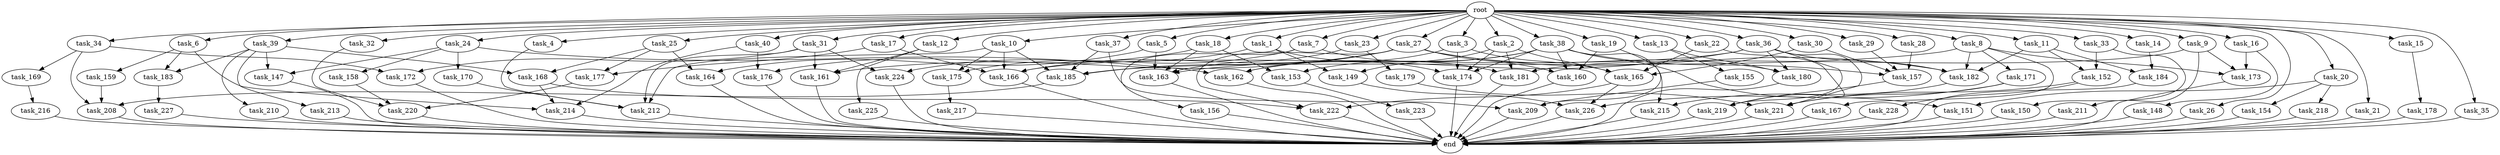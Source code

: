 digraph G {
  task_208 [size="1494648619.008000"];
  task_9 [size="1.024000"];
  task_220 [size="1486058684.416000"];
  task_156 [size="34359738.368000"];
  task_27 [size="1.024000"];
  task_153 [size="730144440.320000"];
  task_4 [size="1.024000"];
  task_2 [size="1.024000"];
  task_13 [size="1.024000"];
  task_147 [size="627065225.216000"];
  task_224 [size="1717986918.400000"];
  task_176 [size="635655159.808000"];
  task_177 [size="446676598.784000"];
  task_228 [size="858993459.200000"];
  task_223 [size="858993459.200000"];
  task_6 [size="1.024000"];
  task_32 [size="1.024000"];
  task_20 [size="1.024000"];
  task_149 [size="1554778161.152000"];
  task_159 [size="549755813.888000"];
  task_164 [size="558345748.480000"];
  task_33 [size="1.024000"];
  task_150 [size="695784701.952000"];
  task_183 [size="1099511627.776000"];
  task_31 [size="1.024000"];
  task_162 [size="1082331758.592000"];
  task_36 [size="1.024000"];
  task_16 [size="1.024000"];
  task_185 [size="1717986918.400000"];
  task_175 [size="584115552.256000"];
  task_40 [size="1.024000"];
  task_158 [size="77309411.328000"];
  task_170 [size="77309411.328000"];
  task_15 [size="1.024000"];
  task_10 [size="1.024000"];
  task_29 [size="1.024000"];
  task_222 [size="377957122.048000"];
  task_209 [size="1305670057.984000"];
  task_155 [size="77309411.328000"];
  task_169 [size="420906795.008000"];
  task_221 [size="2963527434.240000"];
  task_172 [size="1279900254.208000"];
  task_174 [size="2559800508.416000"];
  end [size="0.000000"];
  task_227 [size="34359738.368000"];
  task_184 [size="1168231104.512000"];
  task_7 [size="1.024000"];
  task_14 [size="1.024000"];
  task_180 [size="936302870.528000"];
  task_18 [size="1.024000"];
  task_12 [size="1.024000"];
  task_148 [size="214748364.800000"];
  task_210 [size="549755813.888000"];
  task_182 [size="1717986918.400000"];
  task_173 [size="841813590.016000"];
  task_26 [size="1.024000"];
  task_167 [size="549755813.888000"];
  task_154 [size="214748364.800000"];
  task_25 [size="1.024000"];
  task_21 [size="1.024000"];
  task_37 [size="1.024000"];
  task_23 [size="1.024000"];
  root [size="0.000000"];
  task_5 [size="1.024000"];
  task_11 [size="1.024000"];
  task_219 [size="979252543.488000"];
  task_179 [size="420906795.008000"];
  task_178 [size="137438953.472000"];
  task_161 [size="1589137899.520000"];
  task_30 [size="1.024000"];
  task_3 [size="1.024000"];
  task_166 [size="1717986918.400000"];
  task_212 [size="2576980377.600000"];
  task_213 [size="549755813.888000"];
  task_225 [size="420906795.008000"];
  task_39 [size="1.024000"];
  task_22 [size="1.024000"];
  task_28 [size="1.024000"];
  task_165 [size="2465311227.904000"];
  task_34 [size="1.024000"];
  task_211 [size="77309411.328000"];
  task_226 [size="927712935.936000"];
  task_17 [size="1.024000"];
  task_168 [size="687194767.360000"];
  task_214 [size="798863917.056000"];
  task_215 [size="386547056.640000"];
  task_217 [size="214748364.800000"];
  task_218 [size="214748364.800000"];
  task_157 [size="2138893713.408000"];
  task_1 [size="1.024000"];
  task_160 [size="1477468749.824000"];
  task_216 [size="137438953.472000"];
  task_181 [size="807453851.648000"];
  task_35 [size="1.024000"];
  task_163 [size="1812476198.912000"];
  task_171 [size="549755813.888000"];
  task_151 [size="523986010.112000"];
  task_38 [size="1.024000"];
  task_24 [size="1.024000"];
  task_152 [size="1005022347.264000"];
  task_8 [size="1.024000"];
  task_19 [size="1.024000"];

  task_208 -> end [size="1.000000"];
  task_9 -> task_173 [size="75497472.000000"];
  task_9 -> task_181 [size="75497472.000000"];
  task_9 -> task_211 [size="75497472.000000"];
  task_220 -> end [size="1.000000"];
  task_156 -> end [size="1.000000"];
  task_27 -> task_180 [size="301989888.000000"];
  task_27 -> task_185 [size="301989888.000000"];
  task_27 -> task_182 [size="301989888.000000"];
  task_27 -> task_222 [size="301989888.000000"];
  task_27 -> task_161 [size="301989888.000000"];
  task_27 -> task_160 [size="301989888.000000"];
  task_27 -> task_166 [size="301989888.000000"];
  task_153 -> task_223 [size="838860800.000000"];
  task_4 -> task_212 [size="301989888.000000"];
  task_2 -> task_149 [size="679477248.000000"];
  task_2 -> task_165 [size="679477248.000000"];
  task_2 -> task_174 [size="679477248.000000"];
  task_2 -> task_181 [size="679477248.000000"];
  task_13 -> task_155 [size="75497472.000000"];
  task_13 -> task_180 [size="75497472.000000"];
  task_147 -> end [size="1.000000"];
  task_224 -> end [size="1.000000"];
  task_176 -> end [size="1.000000"];
  task_177 -> task_220 [size="838860800.000000"];
  task_228 -> end [size="1.000000"];
  task_223 -> end [size="1.000000"];
  task_6 -> task_183 [size="536870912.000000"];
  task_6 -> task_159 [size="536870912.000000"];
  task_6 -> task_214 [size="536870912.000000"];
  task_32 -> task_220 [size="536870912.000000"];
  task_20 -> task_154 [size="209715200.000000"];
  task_20 -> task_151 [size="209715200.000000"];
  task_20 -> task_218 [size="209715200.000000"];
  task_149 -> task_226 [size="33554432.000000"];
  task_159 -> task_208 [size="838860800.000000"];
  task_164 -> end [size="1.000000"];
  task_33 -> task_152 [size="679477248.000000"];
  task_33 -> task_150 [size="679477248.000000"];
  task_150 -> end [size="1.000000"];
  task_183 -> task_227 [size="33554432.000000"];
  task_31 -> task_161 [size="838860800.000000"];
  task_31 -> task_212 [size="838860800.000000"];
  task_31 -> task_172 [size="838860800.000000"];
  task_31 -> task_224 [size="838860800.000000"];
  task_162 -> end [size="1.000000"];
  task_36 -> task_163 [size="536870912.000000"];
  task_36 -> task_219 [size="536870912.000000"];
  task_36 -> task_221 [size="536870912.000000"];
  task_36 -> task_182 [size="536870912.000000"];
  task_36 -> task_180 [size="536870912.000000"];
  task_36 -> task_166 [size="536870912.000000"];
  task_16 -> task_148 [size="209715200.000000"];
  task_16 -> task_173 [size="209715200.000000"];
  task_185 -> task_208 [size="209715200.000000"];
  task_175 -> task_217 [size="209715200.000000"];
  task_40 -> task_176 [size="209715200.000000"];
  task_40 -> task_214 [size="209715200.000000"];
  task_158 -> task_220 [size="75497472.000000"];
  task_170 -> task_212 [size="838860800.000000"];
  task_15 -> task_178 [size="134217728.000000"];
  task_10 -> task_175 [size="536870912.000000"];
  task_10 -> task_185 [size="536870912.000000"];
  task_10 -> task_166 [size="536870912.000000"];
  task_10 -> task_212 [size="536870912.000000"];
  task_29 -> task_157 [size="411041792.000000"];
  task_222 -> end [size="1.000000"];
  task_209 -> end [size="1.000000"];
  task_155 -> task_209 [size="134217728.000000"];
  task_169 -> task_216 [size="134217728.000000"];
  task_221 -> end [size="1.000000"];
  task_172 -> end [size="1.000000"];
  task_174 -> end [size="1.000000"];
  task_227 -> end [size="1.000000"];
  task_184 -> end [size="1.000000"];
  task_7 -> task_175 [size="33554432.000000"];
  task_7 -> task_156 [size="33554432.000000"];
  task_7 -> task_181 [size="33554432.000000"];
  task_14 -> task_184 [size="838860800.000000"];
  task_180 -> end [size="1.000000"];
  task_18 -> task_163 [size="411041792.000000"];
  task_18 -> task_176 [size="411041792.000000"];
  task_18 -> task_153 [size="411041792.000000"];
  task_12 -> task_161 [size="411041792.000000"];
  task_12 -> task_225 [size="411041792.000000"];
  task_148 -> end [size="1.000000"];
  task_210 -> end [size="1.000000"];
  task_182 -> task_215 [size="75497472.000000"];
  task_173 -> end [size="1.000000"];
  task_26 -> end [size="1.000000"];
  task_167 -> end [size="1.000000"];
  task_154 -> end [size="1.000000"];
  task_25 -> task_168 [size="134217728.000000"];
  task_25 -> task_164 [size="134217728.000000"];
  task_25 -> task_177 [size="134217728.000000"];
  task_21 -> end [size="1.000000"];
  task_37 -> task_209 [size="301989888.000000"];
  task_37 -> task_185 [size="301989888.000000"];
  task_23 -> task_163 [size="411041792.000000"];
  task_23 -> task_179 [size="411041792.000000"];
  root -> task_12 [size="1.000000"];
  root -> task_36 [size="1.000000"];
  root -> task_16 [size="1.000000"];
  root -> task_9 [size="1.000000"];
  root -> task_39 [size="1.000000"];
  root -> task_11 [size="1.000000"];
  root -> task_22 [size="1.000000"];
  root -> task_7 [size="1.000000"];
  root -> task_33 [size="1.000000"];
  root -> task_28 [size="1.000000"];
  root -> task_4 [size="1.000000"];
  root -> task_34 [size="1.000000"];
  root -> task_2 [size="1.000000"];
  root -> task_15 [size="1.000000"];
  root -> task_10 [size="1.000000"];
  root -> task_29 [size="1.000000"];
  root -> task_21 [size="1.000000"];
  root -> task_17 [size="1.000000"];
  root -> task_18 [size="1.000000"];
  root -> task_27 [size="1.000000"];
  root -> task_20 [size="1.000000"];
  root -> task_23 [size="1.000000"];
  root -> task_6 [size="1.000000"];
  root -> task_32 [size="1.000000"];
  root -> task_5 [size="1.000000"];
  root -> task_37 [size="1.000000"];
  root -> task_26 [size="1.000000"];
  root -> task_25 [size="1.000000"];
  root -> task_8 [size="1.000000"];
  root -> task_35 [size="1.000000"];
  root -> task_13 [size="1.000000"];
  root -> task_30 [size="1.000000"];
  root -> task_19 [size="1.000000"];
  root -> task_1 [size="1.000000"];
  root -> task_40 [size="1.000000"];
  root -> task_38 [size="1.000000"];
  root -> task_24 [size="1.000000"];
  root -> task_3 [size="1.000000"];
  root -> task_31 [size="1.000000"];
  root -> task_14 [size="1.000000"];
  task_5 -> task_163 [size="411041792.000000"];
  task_5 -> task_164 [size="411041792.000000"];
  task_11 -> task_184 [size="301989888.000000"];
  task_11 -> task_182 [size="301989888.000000"];
  task_11 -> task_152 [size="301989888.000000"];
  task_219 -> end [size="1.000000"];
  task_179 -> task_221 [size="679477248.000000"];
  task_178 -> end [size="1.000000"];
  task_161 -> end [size="1.000000"];
  task_30 -> task_157 [size="838860800.000000"];
  task_30 -> task_165 [size="838860800.000000"];
  task_3 -> task_162 [size="679477248.000000"];
  task_3 -> task_174 [size="679477248.000000"];
  task_3 -> task_165 [size="679477248.000000"];
  task_166 -> end [size="1.000000"];
  task_212 -> end [size="1.000000"];
  task_213 -> end [size="1.000000"];
  task_225 -> end [size="1.000000"];
  task_39 -> task_213 [size="536870912.000000"];
  task_39 -> task_210 [size="536870912.000000"];
  task_39 -> task_183 [size="536870912.000000"];
  task_39 -> task_147 [size="536870912.000000"];
  task_39 -> task_168 [size="536870912.000000"];
  task_22 -> task_219 [size="209715200.000000"];
  task_22 -> task_165 [size="209715200.000000"];
  task_28 -> task_157 [size="536870912.000000"];
  task_165 -> task_222 [size="33554432.000000"];
  task_165 -> task_226 [size="33554432.000000"];
  task_34 -> task_169 [size="411041792.000000"];
  task_34 -> task_172 [size="411041792.000000"];
  task_34 -> task_208 [size="411041792.000000"];
  task_211 -> end [size="1.000000"];
  task_226 -> end [size="1.000000"];
  task_17 -> task_177 [size="301989888.000000"];
  task_17 -> task_166 [size="301989888.000000"];
  task_168 -> task_214 [size="33554432.000000"];
  task_168 -> task_222 [size="33554432.000000"];
  task_214 -> end [size="1.000000"];
  task_215 -> end [size="1.000000"];
  task_217 -> end [size="1.000000"];
  task_218 -> end [size="1.000000"];
  task_157 -> task_219 [size="209715200.000000"];
  task_1 -> task_149 [size="838860800.000000"];
  task_1 -> task_224 [size="838860800.000000"];
  task_1 -> task_174 [size="838860800.000000"];
  task_160 -> end [size="1.000000"];
  task_216 -> end [size="1.000000"];
  task_181 -> end [size="1.000000"];
  task_35 -> end [size="1.000000"];
  task_163 -> end [size="1.000000"];
  task_171 -> task_221 [size="838860800.000000"];
  task_171 -> task_226 [size="838860800.000000"];
  task_151 -> end [size="1.000000"];
  task_38 -> task_157 [size="301989888.000000"];
  task_38 -> task_174 [size="301989888.000000"];
  task_38 -> task_215 [size="301989888.000000"];
  task_38 -> task_153 [size="301989888.000000"];
  task_38 -> task_160 [size="301989888.000000"];
  task_38 -> task_151 [size="301989888.000000"];
  task_38 -> task_162 [size="301989888.000000"];
  task_24 -> task_158 [size="75497472.000000"];
  task_24 -> task_162 [size="75497472.000000"];
  task_24 -> task_170 [size="75497472.000000"];
  task_24 -> task_147 [size="75497472.000000"];
  task_152 -> task_221 [size="838860800.000000"];
  task_152 -> task_228 [size="838860800.000000"];
  task_8 -> task_167 [size="536870912.000000"];
  task_8 -> task_185 [size="536870912.000000"];
  task_8 -> task_182 [size="536870912.000000"];
  task_8 -> task_171 [size="536870912.000000"];
  task_8 -> task_173 [size="536870912.000000"];
  task_19 -> task_209 [size="838860800.000000"];
  task_19 -> task_160 [size="838860800.000000"];
}
